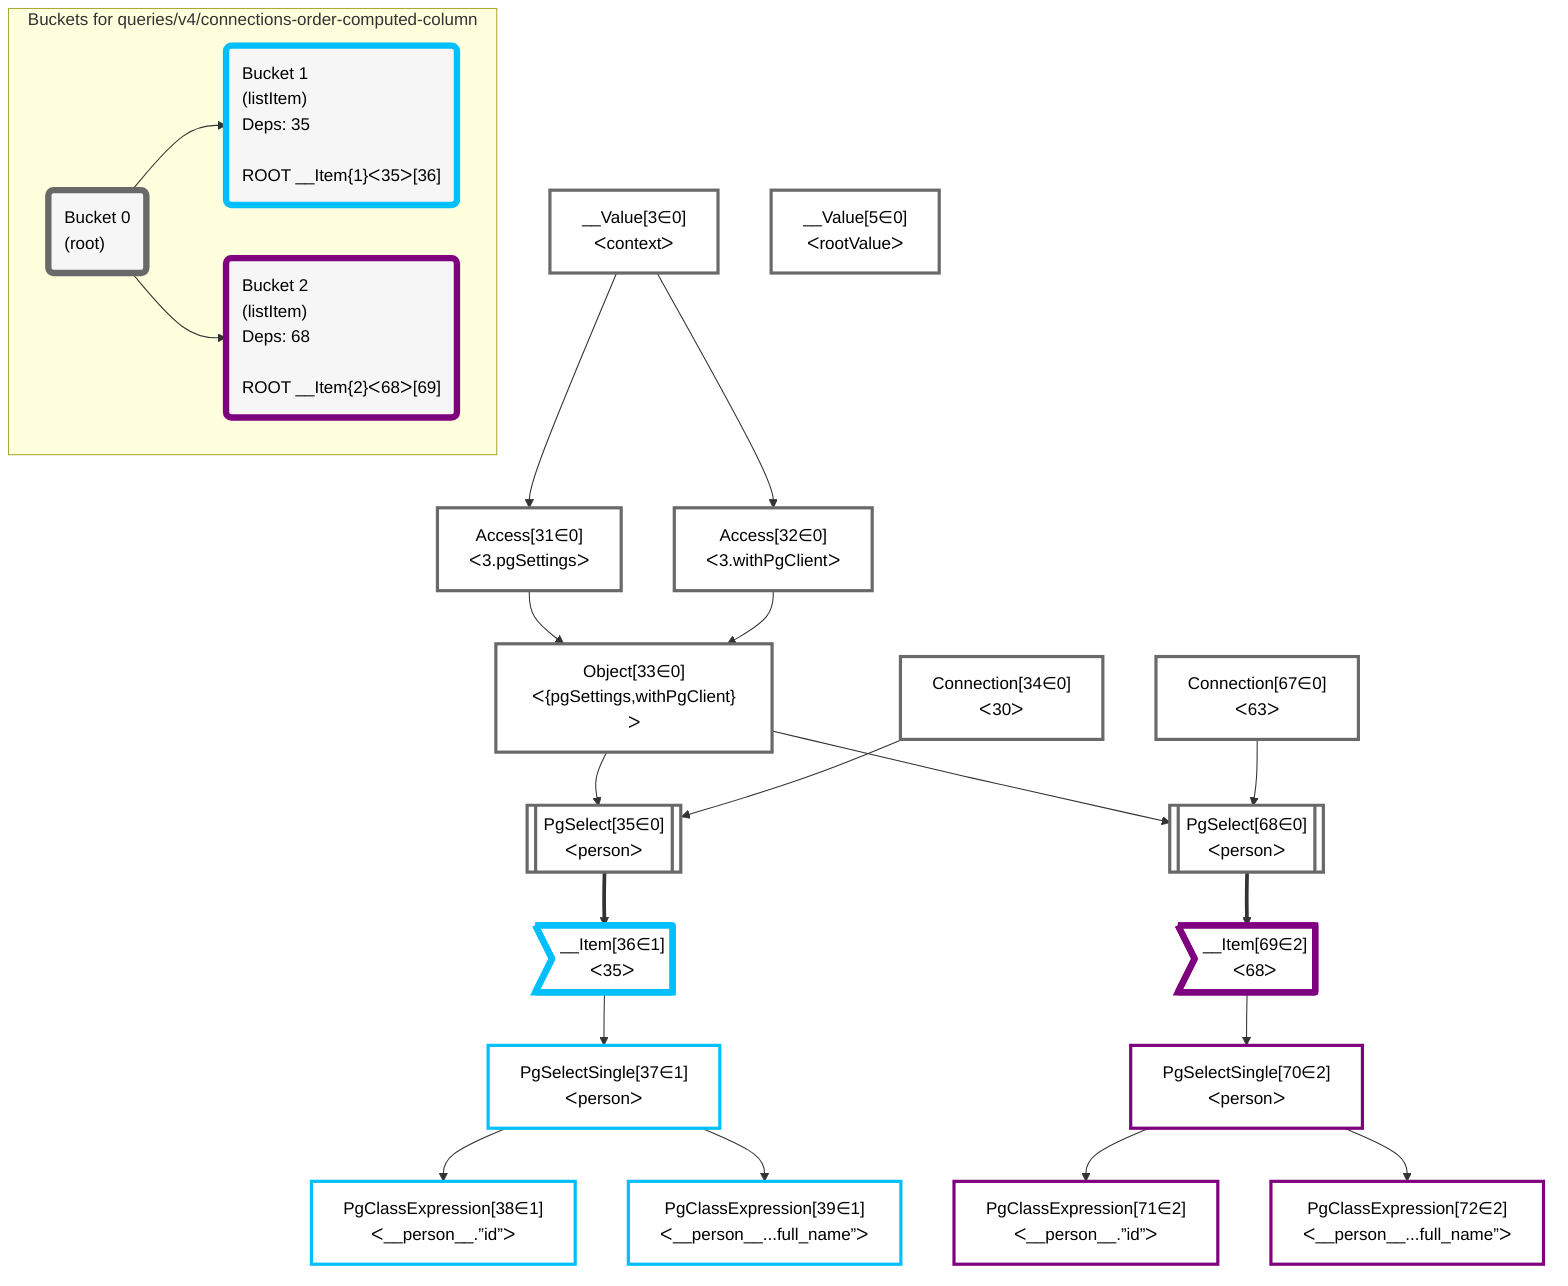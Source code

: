 graph TD
    classDef path fill:#eee,stroke:#000,color:#000
    classDef plan fill:#fff,stroke-width:3px,color:#000
    classDef itemplan fill:#fff,stroke-width:6px,color:#000
    classDef sideeffectplan fill:#f00,stroke-width:6px,color:#000
    classDef bucket fill:#f6f6f6,color:#000,stroke-width:6px,text-align:left


    %% define steps
    __Value3["__Value[3∈0]<br />ᐸcontextᐳ"]:::plan
    __Value5["__Value[5∈0]<br />ᐸrootValueᐳ"]:::plan
    Access31["Access[31∈0]<br />ᐸ3.pgSettingsᐳ"]:::plan
    Access32["Access[32∈0]<br />ᐸ3.withPgClientᐳ"]:::plan
    Object33["Object[33∈0]<br />ᐸ{pgSettings,withPgClient}ᐳ"]:::plan
    Connection34["Connection[34∈0]<br />ᐸ30ᐳ"]:::plan
    PgSelect35[["PgSelect[35∈0]<br />ᐸpersonᐳ"]]:::plan
    __Item36>"__Item[36∈1]<br />ᐸ35ᐳ"]:::itemplan
    PgSelectSingle37["PgSelectSingle[37∈1]<br />ᐸpersonᐳ"]:::plan
    PgClassExpression38["PgClassExpression[38∈1]<br />ᐸ__person__.”id”ᐳ"]:::plan
    PgClassExpression39["PgClassExpression[39∈1]<br />ᐸ__person__...full_name”ᐳ"]:::plan
    Connection67["Connection[67∈0]<br />ᐸ63ᐳ"]:::plan
    PgSelect68[["PgSelect[68∈0]<br />ᐸpersonᐳ"]]:::plan
    __Item69>"__Item[69∈2]<br />ᐸ68ᐳ"]:::itemplan
    PgSelectSingle70["PgSelectSingle[70∈2]<br />ᐸpersonᐳ"]:::plan
    PgClassExpression71["PgClassExpression[71∈2]<br />ᐸ__person__.”id”ᐳ"]:::plan
    PgClassExpression72["PgClassExpression[72∈2]<br />ᐸ__person__...full_name”ᐳ"]:::plan

    %% plan dependencies
    __Value3 --> Access31
    __Value3 --> Access32
    Access31 & Access32 --> Object33
    Object33 & Connection34 --> PgSelect35
    PgSelect35 ==> __Item36
    __Item36 --> PgSelectSingle37
    PgSelectSingle37 --> PgClassExpression38
    PgSelectSingle37 --> PgClassExpression39
    Object33 & Connection67 --> PgSelect68
    PgSelect68 ==> __Item69
    __Item69 --> PgSelectSingle70
    PgSelectSingle70 --> PgClassExpression71
    PgSelectSingle70 --> PgClassExpression72

    %% plan-to-path relationships

    subgraph "Buckets for queries/v4/connections-order-computed-column"
    Bucket0("Bucket 0<br />(root)"):::bucket
    classDef bucket0 stroke:#696969
    class Bucket0,__Value3,__Value5,Access31,Access32,Object33,Connection34,PgSelect35,Connection67,PgSelect68 bucket0
    Bucket1("Bucket 1<br />(listItem)<br />Deps: 35<br /><br />ROOT __Item{1}ᐸ35ᐳ[36]"):::bucket
    classDef bucket1 stroke:#00bfff
    class Bucket1,__Item36,PgSelectSingle37,PgClassExpression38,PgClassExpression39 bucket1
    Bucket2("Bucket 2<br />(listItem)<br />Deps: 68<br /><br />ROOT __Item{2}ᐸ68ᐳ[69]"):::bucket
    classDef bucket2 stroke:#7f007f
    class Bucket2,__Item69,PgSelectSingle70,PgClassExpression71,PgClassExpression72 bucket2
    Bucket0 --> Bucket1 & Bucket2
    end